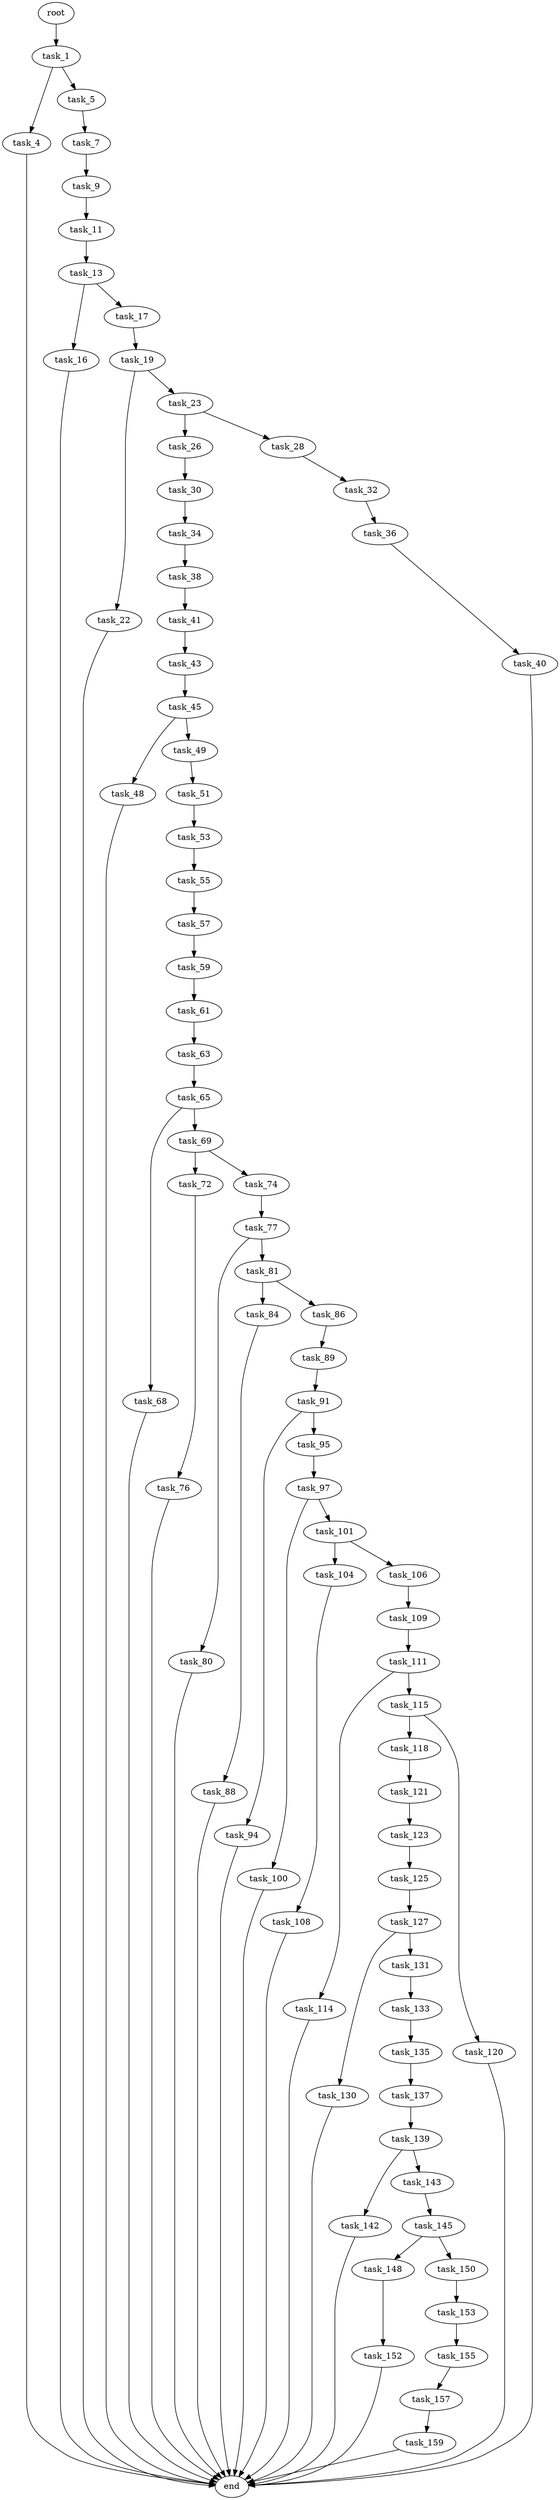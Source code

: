 digraph G {
  root [size="0.000000"];
  task_1 [size="164542758141.000000"];
  task_4 [size="447803629721.000000"];
  task_5 [size="8589934592.000000"];
  end [size="0.000000"];
  task_7 [size="396832594955.000000"];
  task_9 [size="689085446.000000"];
  task_11 [size="4615682216.000000"];
  task_13 [size="132235463464.000000"];
  task_16 [size="39393881552.000000"];
  task_17 [size="9715890009.000000"];
  task_19 [size="42354183031.000000"];
  task_22 [size="231928233984.000000"];
  task_23 [size="549755813888.000000"];
  task_26 [size="46764297412.000000"];
  task_28 [size="112549074501.000000"];
  task_30 [size="9202647428.000000"];
  task_32 [size="40263697519.000000"];
  task_34 [size="566489098375.000000"];
  task_36 [size="125102112879.000000"];
  task_38 [size="21699374144.000000"];
  task_40 [size="524043386152.000000"];
  task_41 [size="20485102297.000000"];
  task_43 [size="364256555367.000000"];
  task_45 [size="1073741824000.000000"];
  task_48 [size="1719965303.000000"];
  task_49 [size="270980537460.000000"];
  task_51 [size="134217728000.000000"];
  task_53 [size="171512940168.000000"];
  task_55 [size="42185599847.000000"];
  task_57 [size="549755813888.000000"];
  task_59 [size="14944855093.000000"];
  task_61 [size="1073741824000.000000"];
  task_63 [size="41050731169.000000"];
  task_65 [size="26090572812.000000"];
  task_68 [size="68719476736.000000"];
  task_69 [size="403333787180.000000"];
  task_72 [size="641519152362.000000"];
  task_74 [size="6517337674.000000"];
  task_76 [size="26462207932.000000"];
  task_77 [size="782757789696.000000"];
  task_80 [size="45783994141.000000"];
  task_81 [size="164075753124.000000"];
  task_84 [size="9263553082.000000"];
  task_86 [size="8351392288.000000"];
  task_88 [size="6396655575.000000"];
  task_89 [size="782757789696.000000"];
  task_91 [size="27397993018.000000"];
  task_94 [size="68719476736.000000"];
  task_95 [size="1077203975.000000"];
  task_97 [size="374394199911.000000"];
  task_100 [size="2286254829.000000"];
  task_101 [size="5813995156.000000"];
  task_104 [size="720063135.000000"];
  task_106 [size="14609048850.000000"];
  task_108 [size="368293445632.000000"];
  task_109 [size="8489383992.000000"];
  task_111 [size="8589934592.000000"];
  task_114 [size="782757789696.000000"];
  task_115 [size="368293445632.000000"];
  task_118 [size="131382031504.000000"];
  task_120 [size="6494580212.000000"];
  task_121 [size="231928233984.000000"];
  task_123 [size="245703935792.000000"];
  task_125 [size="6106152706.000000"];
  task_127 [size="549755813888.000000"];
  task_130 [size="3117055458.000000"];
  task_131 [size="2404975225.000000"];
  task_133 [size="19186051990.000000"];
  task_135 [size="469215777722.000000"];
  task_137 [size="28991029248.000000"];
  task_139 [size="134217728000.000000"];
  task_142 [size="6573318996.000000"];
  task_143 [size="1472243414.000000"];
  task_145 [size="25560041134.000000"];
  task_148 [size="134217728000.000000"];
  task_150 [size="37953732438.000000"];
  task_152 [size="1073741824000.000000"];
  task_153 [size="782757789696.000000"];
  task_155 [size="28991029248.000000"];
  task_157 [size="368293445632.000000"];
  task_159 [size="368293445632.000000"];

  root -> task_1 [size="1.000000"];
  task_1 -> task_4 [size="679477248.000000"];
  task_1 -> task_5 [size="679477248.000000"];
  task_4 -> end [size="1.000000"];
  task_5 -> task_7 [size="33554432.000000"];
  task_7 -> task_9 [size="301989888.000000"];
  task_9 -> task_11 [size="75497472.000000"];
  task_11 -> task_13 [size="75497472.000000"];
  task_13 -> task_16 [size="536870912.000000"];
  task_13 -> task_17 [size="536870912.000000"];
  task_16 -> end [size="1.000000"];
  task_17 -> task_19 [size="209715200.000000"];
  task_19 -> task_22 [size="838860800.000000"];
  task_19 -> task_23 [size="838860800.000000"];
  task_22 -> end [size="1.000000"];
  task_23 -> task_26 [size="536870912.000000"];
  task_23 -> task_28 [size="536870912.000000"];
  task_26 -> task_30 [size="33554432.000000"];
  task_28 -> task_32 [size="411041792.000000"];
  task_30 -> task_34 [size="411041792.000000"];
  task_32 -> task_36 [size="838860800.000000"];
  task_34 -> task_38 [size="411041792.000000"];
  task_36 -> task_40 [size="411041792.000000"];
  task_38 -> task_41 [size="33554432.000000"];
  task_40 -> end [size="1.000000"];
  task_41 -> task_43 [size="33554432.000000"];
  task_43 -> task_45 [size="301989888.000000"];
  task_45 -> task_48 [size="838860800.000000"];
  task_45 -> task_49 [size="838860800.000000"];
  task_48 -> end [size="1.000000"];
  task_49 -> task_51 [size="301989888.000000"];
  task_51 -> task_53 [size="209715200.000000"];
  task_53 -> task_55 [size="134217728.000000"];
  task_55 -> task_57 [size="679477248.000000"];
  task_57 -> task_59 [size="536870912.000000"];
  task_59 -> task_61 [size="411041792.000000"];
  task_61 -> task_63 [size="838860800.000000"];
  task_63 -> task_65 [size="33554432.000000"];
  task_65 -> task_68 [size="411041792.000000"];
  task_65 -> task_69 [size="411041792.000000"];
  task_68 -> end [size="1.000000"];
  task_69 -> task_72 [size="301989888.000000"];
  task_69 -> task_74 [size="301989888.000000"];
  task_72 -> task_76 [size="411041792.000000"];
  task_74 -> task_77 [size="134217728.000000"];
  task_76 -> end [size="1.000000"];
  task_77 -> task_80 [size="679477248.000000"];
  task_77 -> task_81 [size="679477248.000000"];
  task_80 -> end [size="1.000000"];
  task_81 -> task_84 [size="134217728.000000"];
  task_81 -> task_86 [size="134217728.000000"];
  task_84 -> task_88 [size="209715200.000000"];
  task_86 -> task_89 [size="134217728.000000"];
  task_88 -> end [size="1.000000"];
  task_89 -> task_91 [size="679477248.000000"];
  task_91 -> task_94 [size="536870912.000000"];
  task_91 -> task_95 [size="536870912.000000"];
  task_94 -> end [size="1.000000"];
  task_95 -> task_97 [size="75497472.000000"];
  task_97 -> task_100 [size="301989888.000000"];
  task_97 -> task_101 [size="301989888.000000"];
  task_100 -> end [size="1.000000"];
  task_101 -> task_104 [size="536870912.000000"];
  task_101 -> task_106 [size="536870912.000000"];
  task_104 -> task_108 [size="75497472.000000"];
  task_106 -> task_109 [size="301989888.000000"];
  task_108 -> end [size="1.000000"];
  task_109 -> task_111 [size="679477248.000000"];
  task_111 -> task_114 [size="33554432.000000"];
  task_111 -> task_115 [size="33554432.000000"];
  task_114 -> end [size="1.000000"];
  task_115 -> task_118 [size="411041792.000000"];
  task_115 -> task_120 [size="411041792.000000"];
  task_118 -> task_121 [size="411041792.000000"];
  task_120 -> end [size="1.000000"];
  task_121 -> task_123 [size="301989888.000000"];
  task_123 -> task_125 [size="411041792.000000"];
  task_125 -> task_127 [size="679477248.000000"];
  task_127 -> task_130 [size="536870912.000000"];
  task_127 -> task_131 [size="536870912.000000"];
  task_130 -> end [size="1.000000"];
  task_131 -> task_133 [size="209715200.000000"];
  task_133 -> task_135 [size="301989888.000000"];
  task_135 -> task_137 [size="411041792.000000"];
  task_137 -> task_139 [size="75497472.000000"];
  task_139 -> task_142 [size="209715200.000000"];
  task_139 -> task_143 [size="209715200.000000"];
  task_142 -> end [size="1.000000"];
  task_143 -> task_145 [size="75497472.000000"];
  task_145 -> task_148 [size="838860800.000000"];
  task_145 -> task_150 [size="838860800.000000"];
  task_148 -> task_152 [size="209715200.000000"];
  task_150 -> task_153 [size="33554432.000000"];
  task_152 -> end [size="1.000000"];
  task_153 -> task_155 [size="679477248.000000"];
  task_155 -> task_157 [size="75497472.000000"];
  task_157 -> task_159 [size="411041792.000000"];
  task_159 -> end [size="1.000000"];
}
